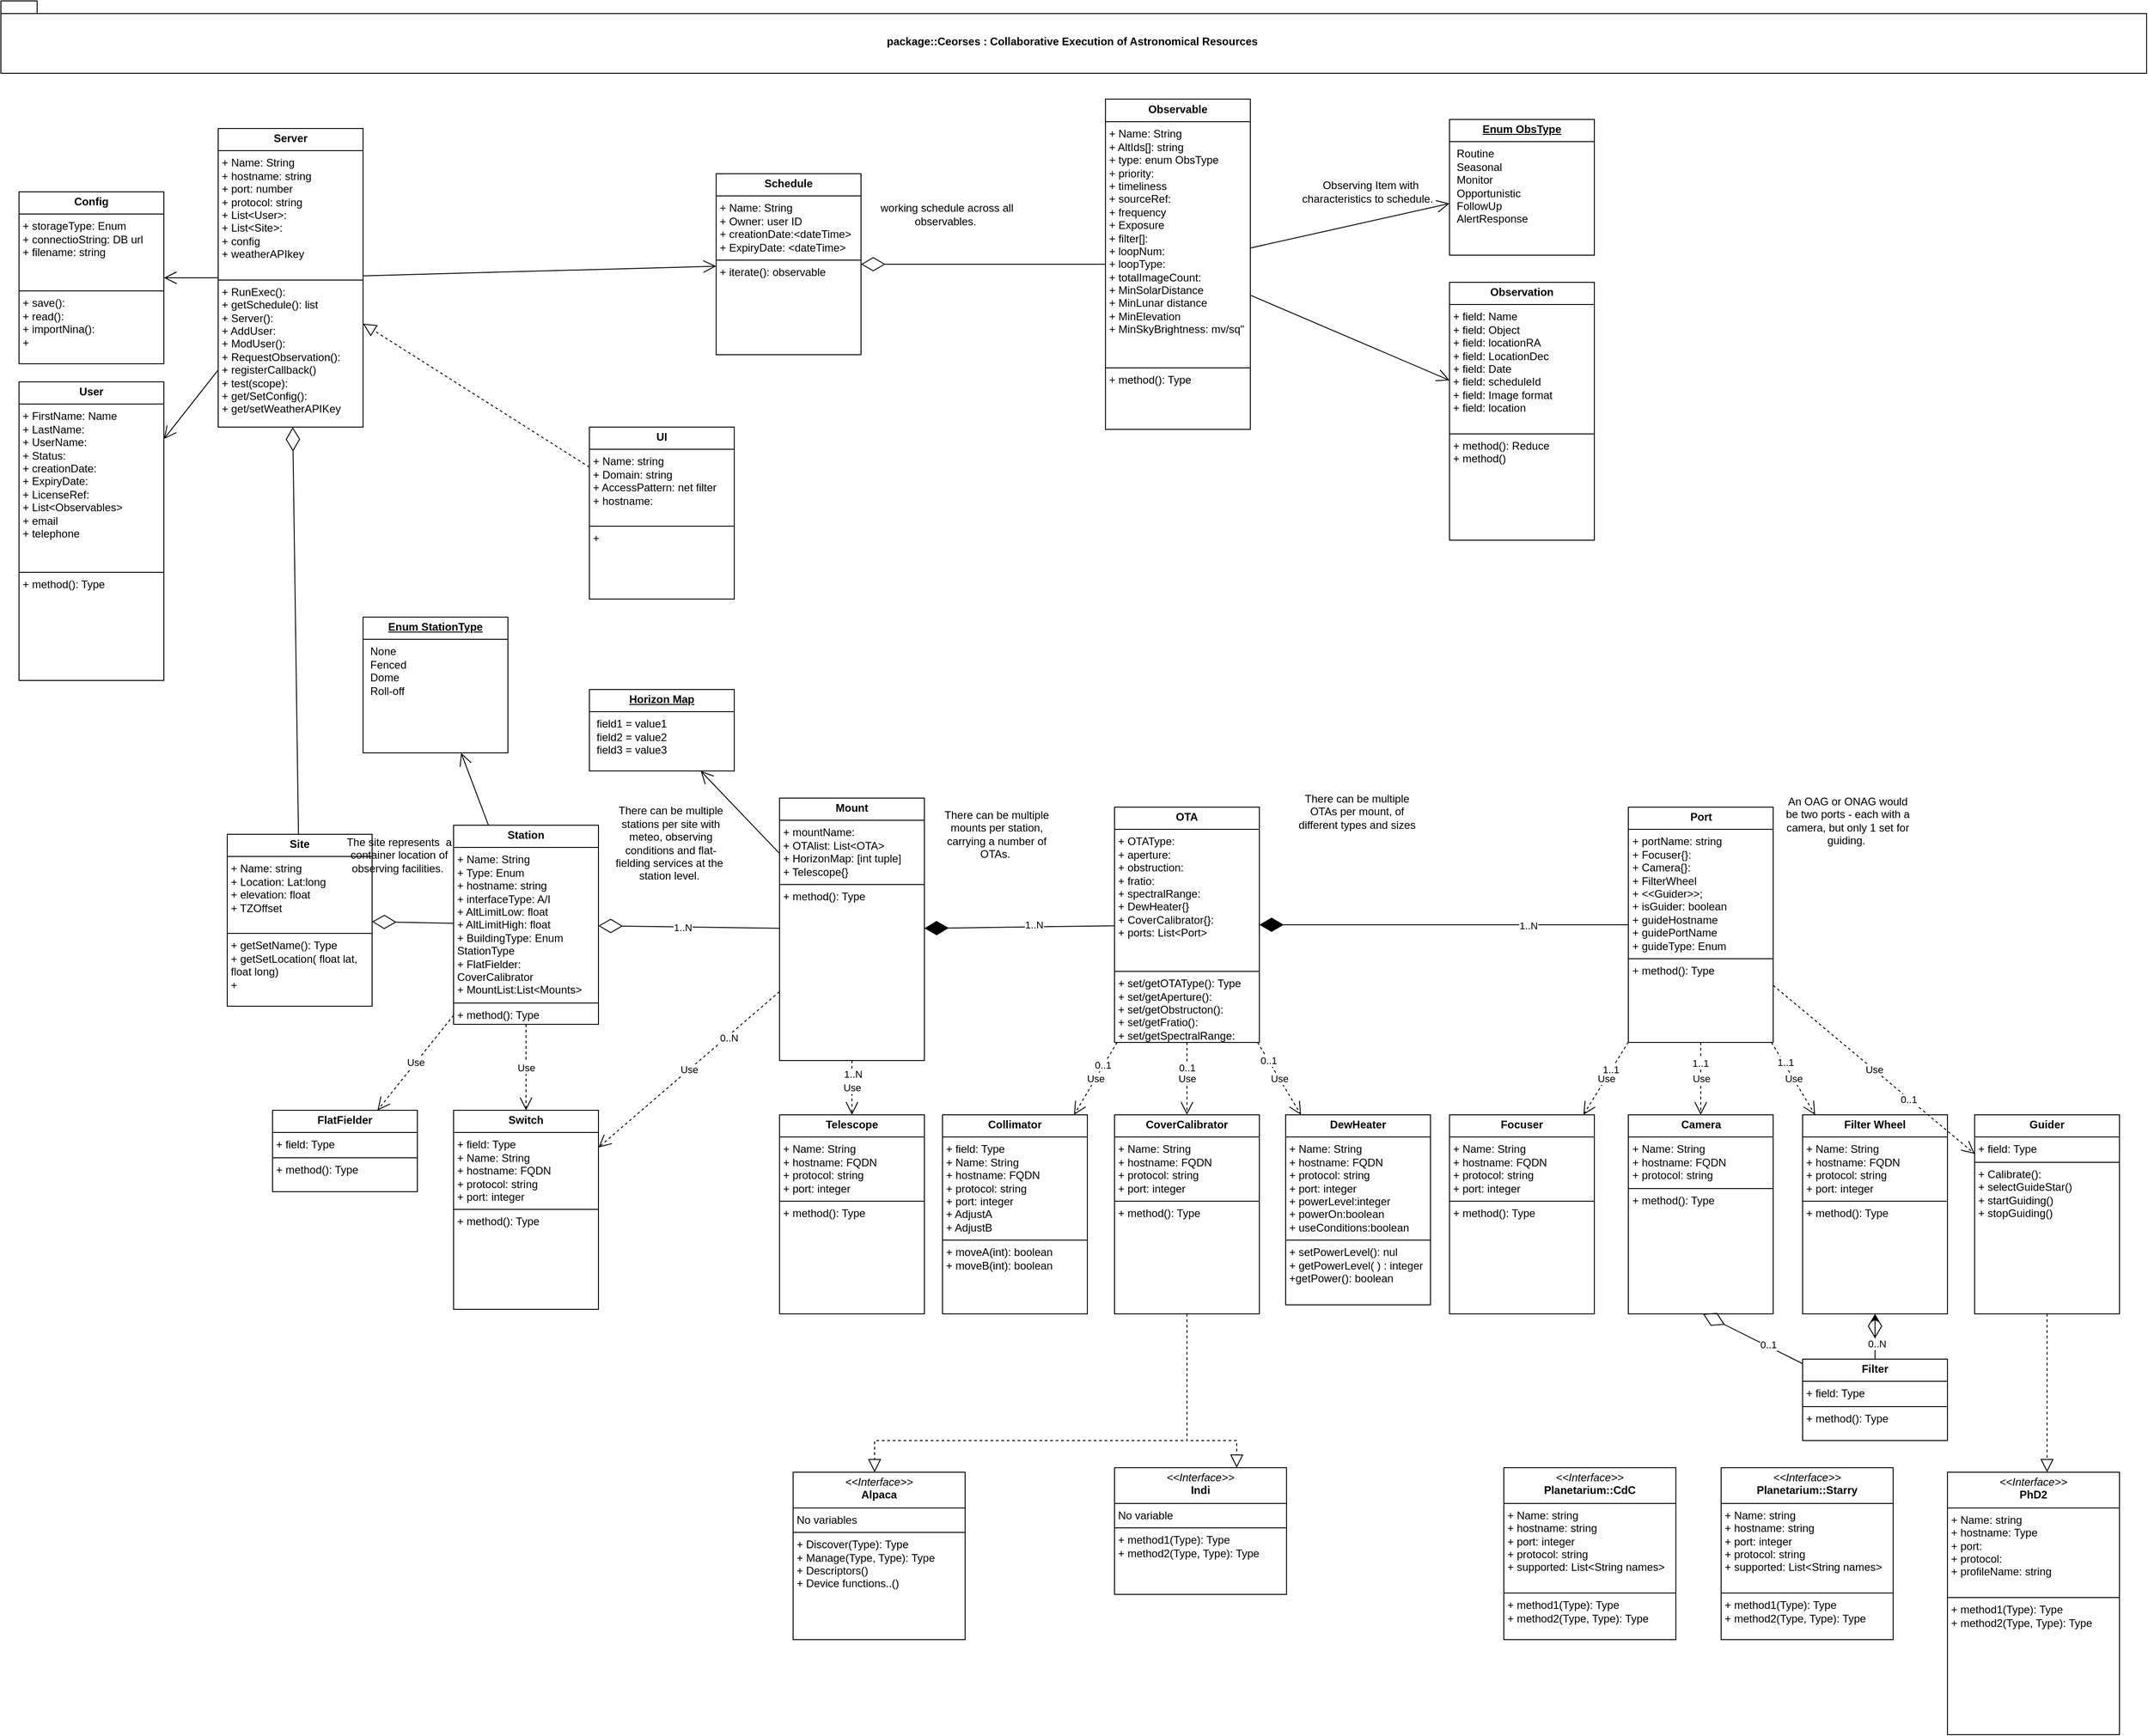 <mxfile version="23.1.5" type="device">
  <diagram name="Page-1" id="efa7a0a1-bf9b-a30e-e6df-94a7791c09e9">
    <mxGraphModel dx="1116" dy="589" grid="1" gridSize="10" guides="1" tooltips="1" connect="1" arrows="1" fold="1" page="1" pageScale="1" pageWidth="826" pageHeight="1169" background="none" math="0" shadow="0">
      <root>
        <mxCell id="0" />
        <mxCell id="1" parent="0" />
        <mxCell id="1DiMr5vrjVzIFSd2x-K9-119" value="package::Ceorses : Collaborative Execution of Astronomical Resources&amp;nbsp;" style="shape=folder;fontStyle=1;spacingTop=10;tabWidth=40;tabHeight=14;tabPosition=left;html=1;whiteSpace=wrap;" parent="1" vertex="1">
          <mxGeometry x="90" y="1089" width="2370" height="80" as="geometry" />
        </mxCell>
        <mxCell id="1DiMr5vrjVzIFSd2x-K9-120" value="&lt;p style=&quot;margin:0px;margin-top:4px;text-align:center;&quot;&gt;&lt;b&gt;User&lt;/b&gt;&lt;/p&gt;&lt;hr size=&quot;1&quot; style=&quot;border-style:solid;&quot;&gt;&lt;p style=&quot;margin:0px;margin-left:4px;&quot;&gt;+ FirstName: Name&lt;/p&gt;&lt;p style=&quot;margin:0px;margin-left:4px;&quot;&gt;+ LastName:&amp;nbsp;&lt;/p&gt;&lt;p style=&quot;margin:0px;margin-left:4px;&quot;&gt;+ UserName:&amp;nbsp;&lt;/p&gt;&lt;p style=&quot;margin:0px;margin-left:4px;&quot;&gt;+ Status:&amp;nbsp;&lt;/p&gt;&lt;p style=&quot;margin:0px;margin-left:4px;&quot;&gt;+ creationDate:&amp;nbsp;&lt;/p&gt;&lt;p style=&quot;margin:0px;margin-left:4px;&quot;&gt;+ ExpiryDate:&amp;nbsp;&lt;/p&gt;&lt;p style=&quot;margin:0px;margin-left:4px;&quot;&gt;+ LicenseRef:&amp;nbsp;&lt;/p&gt;&lt;p style=&quot;margin:0px;margin-left:4px;&quot;&gt;+ List&amp;lt;Observables&amp;gt;&lt;/p&gt;&lt;p style=&quot;margin:0px;margin-left:4px;&quot;&gt;+ email&lt;/p&gt;&lt;p style=&quot;margin:0px;margin-left:4px;&quot;&gt;+ telephone&lt;/p&gt;&lt;p style=&quot;margin:0px;margin-left:4px;&quot;&gt;&lt;br&gt;&lt;/p&gt;&lt;p style=&quot;margin:0px;margin-left:4px;&quot;&gt;&lt;br&gt;&lt;/p&gt;&lt;hr size=&quot;1&quot; style=&quot;border-style:solid;&quot;&gt;&lt;p style=&quot;margin:0px;margin-left:4px;&quot;&gt;+ method(): Type&lt;/p&gt;" style="verticalAlign=top;align=left;overflow=fill;html=1;whiteSpace=wrap;" parent="1" vertex="1">
          <mxGeometry x="110" y="1510" width="160" height="330" as="geometry" />
        </mxCell>
        <mxCell id="1DiMr5vrjVzIFSd2x-K9-121" value="&lt;p style=&quot;margin:0px;margin-top:4px;text-align:center;&quot;&gt;&lt;b&gt;Schedule&lt;/b&gt;&lt;/p&gt;&lt;hr size=&quot;1&quot; style=&quot;border-style:solid;&quot;&gt;&lt;p style=&quot;margin:0px;margin-left:4px;&quot;&gt;+ Name: String&lt;/p&gt;&lt;p style=&quot;margin:0px;margin-left:4px;&quot;&gt;+ Owner: user ID&lt;/p&gt;&lt;p style=&quot;margin:0px;margin-left:4px;&quot;&gt;+ creationDate:&amp;lt;dateTime&amp;gt;&lt;/p&gt;&lt;p style=&quot;margin:0px;margin-left:4px;&quot;&gt;+ ExpiryDate: &amp;lt;dateTime&amp;gt;&lt;/p&gt;&lt;hr size=&quot;1&quot; style=&quot;border-style:solid;&quot;&gt;&lt;p style=&quot;margin:0px;margin-left:4px;&quot;&gt;+ iterate(): observable&lt;/p&gt;" style="verticalAlign=top;align=left;overflow=fill;html=1;whiteSpace=wrap;" parent="1" vertex="1">
          <mxGeometry x="880" y="1280" width="160" height="200" as="geometry" />
        </mxCell>
        <mxCell id="1DiMr5vrjVzIFSd2x-K9-122" value="&lt;p style=&quot;margin:0px;margin-top:4px;text-align:center;&quot;&gt;&lt;b&gt;OTA&lt;/b&gt;&lt;/p&gt;&lt;hr size=&quot;1&quot; style=&quot;border-style:solid;&quot;&gt;&lt;p style=&quot;margin:0px;margin-left:4px;&quot;&gt;+ OTAType:&lt;/p&gt;&lt;p style=&quot;margin:0px;margin-left:4px;&quot;&gt;+ aperture:&amp;nbsp;&lt;/p&gt;&lt;p style=&quot;margin:0px;margin-left:4px;&quot;&gt;+ obstruction:&amp;nbsp;&lt;/p&gt;&lt;p style=&quot;margin:0px;margin-left:4px;&quot;&gt;+ fratio:&amp;nbsp;&lt;/p&gt;&lt;p style=&quot;margin:0px;margin-left:4px;&quot;&gt;+ spectralRange:&amp;nbsp;&lt;/p&gt;&lt;p style=&quot;margin:0px;margin-left:4px;&quot;&gt;+ DewHeater{}&lt;/p&gt;&lt;p style=&quot;margin:0px;margin-left:4px;&quot;&gt;+ CoverCalibrator{}:&lt;/p&gt;&lt;p style=&quot;margin:0px;margin-left:4px;&quot;&gt;+ ports: List&amp;lt;Port&amp;gt;&lt;/p&gt;&lt;p style=&quot;margin:0px;margin-left:4px;&quot;&gt;&lt;br&gt;&lt;/p&gt;&lt;p style=&quot;margin:0px;margin-left:4px;&quot;&gt;&lt;br&gt;&lt;/p&gt;&lt;hr size=&quot;1&quot; style=&quot;border-style:solid;&quot;&gt;&lt;p style=&quot;margin:0px;margin-left:4px;&quot;&gt;+ set/getOTAType(): Type&lt;/p&gt;&lt;p style=&quot;margin:0px;margin-left:4px;&quot;&gt;+ set/getAperture():&lt;/p&gt;&lt;p style=&quot;margin:0px;margin-left:4px;&quot;&gt;+ set/getObstructon():&amp;nbsp;&lt;/p&gt;&lt;p style=&quot;margin:0px;margin-left:4px;&quot;&gt;+ set/getFratio():&amp;nbsp;&lt;/p&gt;&lt;p style=&quot;margin:0px;margin-left:4px;&quot;&gt;+ set/getSpectralRange:&amp;nbsp;&lt;/p&gt;" style="verticalAlign=top;align=left;overflow=fill;html=1;whiteSpace=wrap;" parent="1" vertex="1">
          <mxGeometry x="1320" y="1980" width="160" height="260" as="geometry" />
        </mxCell>
        <mxCell id="1DiMr5vrjVzIFSd2x-K9-123" value="&lt;p style=&quot;margin:0px;margin-top:4px;text-align:center;&quot;&gt;&lt;b&gt;Camera&lt;/b&gt;&lt;/p&gt;&lt;hr size=&quot;1&quot; style=&quot;border-style:solid;&quot;&gt;&lt;p style=&quot;margin: 0px 0px 0px 4px;&quot;&gt;+ Name: String&lt;/p&gt;&lt;p style=&quot;margin: 0px 0px 0px 4px;&quot;&gt;+ hostname: FQDN&lt;/p&gt;&lt;p style=&quot;margin: 0px 0px 0px 4px;&quot;&gt;+ protocol: string&lt;/p&gt;&lt;hr size=&quot;1&quot; style=&quot;border-style:solid;&quot;&gt;&lt;p style=&quot;margin:0px;margin-left:4px;&quot;&gt;+ method(): Type&lt;/p&gt;" style="verticalAlign=top;align=left;overflow=fill;html=1;whiteSpace=wrap;" parent="1" vertex="1">
          <mxGeometry x="1887.5" y="2320" width="160" height="220" as="geometry" />
        </mxCell>
        <mxCell id="1DiMr5vrjVzIFSd2x-K9-124" value="&lt;p style=&quot;margin:0px;margin-top:4px;text-align:center;&quot;&gt;&lt;b&gt;Filter Wheel&lt;/b&gt;&lt;/p&gt;&lt;hr size=&quot;1&quot; style=&quot;border-style:solid;&quot;&gt;&lt;p style=&quot;margin: 0px 0px 0px 4px;&quot;&gt;+ Name: String&lt;/p&gt;&lt;p style=&quot;margin: 0px 0px 0px 4px;&quot;&gt;+ hostname: FQDN&lt;/p&gt;&lt;p style=&quot;margin: 0px 0px 0px 4px;&quot;&gt;+ protocol: string&lt;/p&gt;&lt;p style=&quot;margin: 0px 0px 0px 4px;&quot;&gt;+ port: integer&lt;br&gt;&lt;/p&gt;&lt;hr size=&quot;1&quot; style=&quot;border-style:solid;&quot;&gt;&lt;p style=&quot;margin:0px;margin-left:4px;&quot;&gt;+ method(): Type&lt;/p&gt;" style="verticalAlign=top;align=left;overflow=fill;html=1;whiteSpace=wrap;" parent="1" vertex="1">
          <mxGeometry x="2080" y="2320" width="160" height="220" as="geometry" />
        </mxCell>
        <mxCell id="1DiMr5vrjVzIFSd2x-K9-232" value="" style="edgeStyle=orthogonalEdgeStyle;rounded=0;orthogonalLoop=1;jettySize=auto;html=1;" parent="1" source="1DiMr5vrjVzIFSd2x-K9-125" target="1DiMr5vrjVzIFSd2x-K9-124" edge="1">
          <mxGeometry relative="1" as="geometry" />
        </mxCell>
        <mxCell id="1DiMr5vrjVzIFSd2x-K9-125" value="&lt;p style=&quot;margin:0px;margin-top:4px;text-align:center;&quot;&gt;&lt;b&gt;Filter&lt;/b&gt;&lt;/p&gt;&lt;hr size=&quot;1&quot; style=&quot;border-style:solid;&quot;&gt;&lt;p style=&quot;margin:0px;margin-left:4px;&quot;&gt;+ field: Type&lt;/p&gt;&lt;hr size=&quot;1&quot; style=&quot;border-style:solid;&quot;&gt;&lt;p style=&quot;margin:0px;margin-left:4px;&quot;&gt;+ method(): Type&lt;/p&gt;" style="verticalAlign=top;align=left;overflow=fill;html=1;whiteSpace=wrap;" parent="1" vertex="1">
          <mxGeometry x="2080" y="2590" width="160" height="90" as="geometry" />
        </mxCell>
        <mxCell id="1DiMr5vrjVzIFSd2x-K9-127" value="&lt;p style=&quot;margin:0px;margin-top:4px;text-align:center;&quot;&gt;&lt;i&gt;&amp;lt;&amp;lt;Interface&amp;gt;&amp;gt;&lt;/i&gt;&lt;br&gt;&lt;b&gt;Alpaca&lt;/b&gt;&lt;/p&gt;&lt;hr size=&quot;1&quot; style=&quot;border-style:solid;&quot;&gt;&lt;p style=&quot;margin:0px;margin-left:4px;&quot;&gt;No variables&lt;/p&gt;&lt;hr size=&quot;1&quot; style=&quot;border-style:solid;&quot;&gt;&lt;p style=&quot;margin:0px;margin-left:4px;&quot;&gt;+ Discover(Type): Type&lt;br&gt;+ Manage(Type, Type): Type&lt;/p&gt;&lt;p style=&quot;margin:0px;margin-left:4px;&quot;&gt;+ Descriptors()&lt;/p&gt;&lt;p style=&quot;margin:0px;margin-left:4px;&quot;&gt;+ Device functions..()&lt;/p&gt;" style="verticalAlign=top;align=left;overflow=fill;html=1;whiteSpace=wrap;" parent="1" vertex="1">
          <mxGeometry x="965" y="2715" width="190" height="185" as="geometry" />
        </mxCell>
        <mxCell id="1DiMr5vrjVzIFSd2x-K9-128" value="&lt;p style=&quot;margin:0px;margin-top:4px;text-align:center;&quot;&gt;&lt;b&gt;Mount&lt;/b&gt;&lt;/p&gt;&lt;hr size=&quot;1&quot; style=&quot;border-style:solid;&quot;&gt;&lt;p style=&quot;margin:0px;margin-left:4px;&quot;&gt;&lt;span style=&quot;background-color: initial;&quot;&gt;+ mountName:&amp;nbsp;&lt;/span&gt;&lt;br&gt;&lt;/p&gt;&lt;p style=&quot;margin:0px;margin-left:4px;&quot;&gt;&lt;span style=&quot;background-color: initial;&quot;&gt;+ OTAlist: List&amp;lt;OTA&amp;gt;&lt;/span&gt;&lt;br&gt;&lt;/p&gt;&lt;p style=&quot;margin:0px;margin-left:4px;&quot;&gt;&lt;span style=&quot;background-color: initial;&quot;&gt;+ HorizonMap: [int tuple]&lt;/span&gt;&lt;span style=&quot;background-color: initial;&quot;&gt;&amp;nbsp;&lt;/span&gt;&lt;br&gt;&lt;/p&gt;&lt;p style=&quot;margin:0px;margin-left:4px;&quot;&gt;&lt;span style=&quot;background-color: initial;&quot;&gt;+ Telescope{}&lt;/span&gt;&lt;/p&gt;&lt;hr size=&quot;1&quot; style=&quot;border-style:solid;&quot;&gt;&lt;p style=&quot;margin:0px;margin-left:4px;&quot;&gt;+ method(): Type&lt;/p&gt;" style="verticalAlign=top;align=left;overflow=fill;html=1;whiteSpace=wrap;" parent="1" vertex="1">
          <mxGeometry x="950" y="1970" width="160" height="290" as="geometry" />
        </mxCell>
        <mxCell id="1DiMr5vrjVzIFSd2x-K9-129" value="&lt;p style=&quot;margin:0px;margin-top:4px;text-align:center;&quot;&gt;&lt;b&gt;Config&lt;/b&gt;&lt;/p&gt;&lt;hr size=&quot;1&quot; style=&quot;border-style:solid;&quot;&gt;&lt;p style=&quot;margin:0px;margin-left:4px;&quot;&gt;+ storageType: Enum&lt;/p&gt;&lt;p style=&quot;margin:0px;margin-left:4px;&quot;&gt;+ connectioString: DB url&lt;/p&gt;&lt;p style=&quot;margin:0px;margin-left:4px;&quot;&gt;+ filename: string&lt;/p&gt;&lt;p style=&quot;margin:0px;margin-left:4px;&quot;&gt;&lt;br&gt;&lt;/p&gt;&lt;br&gt;&lt;hr size=&quot;1&quot; style=&quot;border-style:solid;&quot;&gt;&lt;p style=&quot;margin:0px;margin-left:4px;&quot;&gt;+ save():&amp;nbsp;&lt;/p&gt;&lt;p style=&quot;margin:0px;margin-left:4px;&quot;&gt;+ read():&lt;/p&gt;&lt;p style=&quot;margin:0px;margin-left:4px;&quot;&gt;+ importNina():&lt;/p&gt;&lt;p style=&quot;margin:0px;margin-left:4px;&quot;&gt;+&amp;nbsp;&lt;/p&gt;&lt;p style=&quot;margin:0px;margin-left:4px;&quot;&gt;&lt;br&gt;&lt;/p&gt;" style="verticalAlign=top;align=left;overflow=fill;html=1;whiteSpace=wrap;" parent="1" vertex="1">
          <mxGeometry x="110" y="1300" width="160" height="190" as="geometry" />
        </mxCell>
        <mxCell id="1DiMr5vrjVzIFSd2x-K9-130" value="&lt;p style=&quot;margin:0px;margin-top:4px;text-align:center;&quot;&gt;&lt;b&gt;Server&lt;/b&gt;&lt;/p&gt;&lt;hr size=&quot;1&quot; style=&quot;border-style:solid;&quot;&gt;&lt;p style=&quot;margin:0px;margin-left:4px;&quot;&gt;+ Name: String&lt;/p&gt;&lt;p style=&quot;margin:0px;margin-left:4px;&quot;&gt;+ hostname: string&lt;/p&gt;&lt;p style=&quot;margin:0px;margin-left:4px;&quot;&gt;+ port: number&lt;/p&gt;&lt;p style=&quot;margin:0px;margin-left:4px;&quot;&gt;+ protocol: string&lt;/p&gt;&lt;p style=&quot;margin:0px;margin-left:4px;&quot;&gt;+ List&amp;lt;User&amp;gt;:&lt;/p&gt;&lt;p style=&quot;margin:0px;margin-left:4px;&quot;&gt;+ List&amp;lt;Site&amp;gt;:&lt;/p&gt;&lt;p style=&quot;margin:0px;margin-left:4px;&quot;&gt;+ config&lt;/p&gt;&lt;p style=&quot;margin:0px;margin-left:4px;&quot;&gt;+ weatherAPIkey&lt;/p&gt;&lt;p style=&quot;margin:0px;margin-left:4px;&quot;&gt;&lt;br&gt;&lt;/p&gt;&lt;hr size=&quot;1&quot; style=&quot;border-style:solid;&quot;&gt;&lt;p style=&quot;margin:0px;margin-left:4px;&quot;&gt;+ RunExec():&amp;nbsp;&lt;/p&gt;&lt;p style=&quot;margin:0px;margin-left:4px;&quot;&gt;+ getSchedule(): list&lt;/p&gt;&lt;p style=&quot;margin:0px;margin-left:4px;&quot;&gt;+ Server():&amp;nbsp;&lt;/p&gt;&lt;p style=&quot;margin:0px;margin-left:4px;&quot;&gt;+ AddUser:&lt;/p&gt;&lt;p style=&quot;margin:0px;margin-left:4px;&quot;&gt;+ ModUser():&lt;/p&gt;&lt;p style=&quot;margin:0px;margin-left:4px;&quot;&gt;+ RequestObservation():&lt;/p&gt;&lt;p style=&quot;margin:0px;margin-left:4px;&quot;&gt;+ registerCallback()&lt;/p&gt;&lt;p style=&quot;margin:0px;margin-left:4px;&quot;&gt;+ test(scope):&lt;/p&gt;&lt;p style=&quot;margin:0px;margin-left:4px;&quot;&gt;+ get/SetConfig():&lt;/p&gt;&lt;p style=&quot;margin:0px;margin-left:4px;&quot;&gt;+ get/setWeatherAPIKey&lt;/p&gt;&lt;p style=&quot;margin:0px;margin-left:4px;&quot;&gt;&lt;br&gt;&lt;/p&gt;&lt;p style=&quot;margin:0px;margin-left:4px;&quot;&gt;&lt;br&gt;&lt;/p&gt;&lt;p style=&quot;margin:0px;margin-left:4px;&quot;&gt;&lt;br&gt;&lt;/p&gt;&lt;p style=&quot;margin:0px;margin-left:4px;&quot;&gt;&lt;br&gt;&lt;/p&gt;" style="verticalAlign=top;align=left;overflow=fill;html=1;whiteSpace=wrap;" parent="1" vertex="1">
          <mxGeometry x="330" y="1230" width="160" height="330" as="geometry" />
        </mxCell>
        <mxCell id="1DiMr5vrjVzIFSd2x-K9-131" value="&lt;p style=&quot;margin:0px;margin-top:4px;text-align:center;&quot;&gt;&lt;b&gt;Site&lt;/b&gt;&lt;/p&gt;&lt;hr size=&quot;1&quot; style=&quot;border-style:solid;&quot;&gt;&lt;p style=&quot;margin:0px;margin-left:4px;&quot;&gt;+ Name: string&lt;/p&gt;&lt;p style=&quot;margin:0px;margin-left:4px;&quot;&gt;+ Location: Lat:long&lt;/p&gt;&lt;p style=&quot;margin:0px;margin-left:4px;&quot;&gt;+ elevation: float&lt;/p&gt;&lt;p style=&quot;margin:0px;margin-left:4px;&quot;&gt;+ TZOffset&lt;/p&gt;&lt;p style=&quot;margin:0px;margin-left:4px;&quot;&gt;&lt;br&gt;&lt;/p&gt;&lt;hr size=&quot;1&quot; style=&quot;border-style:solid;&quot;&gt;&lt;p style=&quot;margin:0px;margin-left:4px;&quot;&gt;+ getSetName(): Type&lt;/p&gt;&lt;p style=&quot;margin:0px;margin-left:4px;&quot;&gt;+ getSetLocation( float lat, float long)&amp;nbsp;&lt;/p&gt;&lt;p style=&quot;margin:0px;margin-left:4px;&quot;&gt;+&amp;nbsp;&lt;/p&gt;" style="verticalAlign=top;align=left;overflow=fill;html=1;whiteSpace=wrap;" parent="1" vertex="1">
          <mxGeometry x="340" y="2010" width="160" height="190" as="geometry" />
        </mxCell>
        <mxCell id="1DiMr5vrjVzIFSd2x-K9-132" value="&lt;p style=&quot;margin:0px;margin-top:4px;text-align:center;&quot;&gt;&lt;b&gt;Observation&lt;/b&gt;&lt;/p&gt;&lt;hr size=&quot;1&quot; style=&quot;border-style:solid;&quot;&gt;&lt;p style=&quot;margin:0px;margin-left:4px;&quot;&gt;+ field: Name&lt;/p&gt;&lt;p style=&quot;margin:0px;margin-left:4px;&quot;&gt;+ field: Object&amp;nbsp;&lt;/p&gt;&lt;p style=&quot;margin:0px;margin-left:4px;&quot;&gt;+ field: locationRA&lt;/p&gt;&lt;p style=&quot;margin:0px;margin-left:4px;&quot;&gt;+ field: LocationDec&lt;/p&gt;&lt;p style=&quot;margin:0px;margin-left:4px;&quot;&gt;+ field: Date&lt;/p&gt;&lt;p style=&quot;margin:0px;margin-left:4px;&quot;&gt;+ field: scheduleId&lt;/p&gt;&lt;p style=&quot;margin:0px;margin-left:4px;&quot;&gt;+ field: Image format&lt;/p&gt;&lt;p style=&quot;margin:0px;margin-left:4px;&quot;&gt;+ field: location&lt;/p&gt;&lt;p style=&quot;margin:0px;margin-left:4px;&quot;&gt;&lt;br&gt;&lt;/p&gt;&lt;hr size=&quot;1&quot; style=&quot;border-style:solid;&quot;&gt;&lt;p style=&quot;margin:0px;margin-left:4px;&quot;&gt;+ method(): Reduce&lt;/p&gt;&lt;p style=&quot;margin:0px;margin-left:4px;&quot;&gt;+ method()&lt;/p&gt;" style="verticalAlign=top;align=left;overflow=fill;html=1;whiteSpace=wrap;" parent="1" vertex="1">
          <mxGeometry x="1690" y="1400" width="160" height="285" as="geometry" />
        </mxCell>
        <mxCell id="1DiMr5vrjVzIFSd2x-K9-135" value="&lt;p style=&quot;margin:0px;margin-top:4px;text-align:center;&quot;&gt;&lt;b&gt;Collimator&lt;/b&gt;&lt;/p&gt;&lt;hr size=&quot;1&quot; style=&quot;border-style:solid;&quot;&gt;&lt;p style=&quot;margin:0px;margin-left:4px;&quot;&gt;+ field: Type&lt;/p&gt;&lt;p style=&quot;margin: 0px 0px 0px 4px;&quot;&gt;+ Name: String&lt;/p&gt;&lt;p style=&quot;margin: 0px 0px 0px 4px;&quot;&gt;+ hostname: FQDN&lt;/p&gt;&lt;p style=&quot;margin: 0px 0px 0px 4px;&quot;&gt;+ protocol: string&lt;/p&gt;&lt;p style=&quot;margin: 0px 0px 0px 4px;&quot;&gt;+ port: integer&lt;/p&gt;&lt;p style=&quot;margin: 0px 0px 0px 4px;&quot;&gt;+ AdjustA&lt;br&gt;&lt;/p&gt;&lt;p style=&quot;margin: 0px 0px 0px 4px;&quot;&gt;+ AdjustB&lt;/p&gt;&lt;hr size=&quot;1&quot; style=&quot;border-style:solid;&quot;&gt;&lt;p style=&quot;margin:0px;margin-left:4px;&quot;&gt;+ moveA(int): boolean&lt;/p&gt;&lt;p style=&quot;margin:0px;margin-left:4px;&quot;&gt;+ moveB(int): boolean&lt;/p&gt;&lt;p style=&quot;margin:0px;margin-left:4px;&quot;&gt;&lt;br&gt;&lt;/p&gt;" style="verticalAlign=top;align=left;overflow=fill;html=1;whiteSpace=wrap;" parent="1" vertex="1">
          <mxGeometry x="1130" y="2320" width="160" height="220" as="geometry" />
        </mxCell>
        <mxCell id="1DiMr5vrjVzIFSd2x-K9-136" value="&lt;p style=&quot;margin:0px;margin-top:4px;text-align:center;&quot;&gt;&lt;b&gt;Observable&lt;/b&gt;&lt;/p&gt;&lt;hr size=&quot;1&quot; style=&quot;border-style:solid;&quot;&gt;&lt;p style=&quot;margin:0px;margin-left:4px;&quot;&gt;+ Name: String&lt;/p&gt;&lt;p style=&quot;margin:0px;margin-left:4px;&quot;&gt;&lt;span style=&quot;background-color: initial;&quot;&gt;+ AltIds[]: string&lt;/span&gt;&lt;/p&gt;&lt;p style=&quot;margin:0px;margin-left:4px;&quot;&gt;&lt;span style=&quot;background-color: initial;&quot;&gt;+ type: enum ObsType&lt;/span&gt;&lt;/p&gt;&lt;p style=&quot;margin:0px;margin-left:4px;&quot;&gt;+ priority:&amp;nbsp;&lt;/p&gt;&lt;p style=&quot;margin:0px;margin-left:4px;&quot;&gt;+ timeliness&lt;/p&gt;&lt;p style=&quot;margin:0px;margin-left:4px;&quot;&gt;+ sourceRef:&amp;nbsp;&lt;/p&gt;&lt;p style=&quot;margin:0px;margin-left:4px;&quot;&gt;+ frequency&lt;/p&gt;&lt;p style=&quot;margin:0px;margin-left:4px;&quot;&gt;+ Exposure&lt;/p&gt;&lt;p style=&quot;margin:0px;margin-left:4px;&quot;&gt;+ filter[]:&lt;/p&gt;&lt;p style=&quot;margin:0px;margin-left:4px;&quot;&gt;+ loopNum:&lt;/p&gt;&lt;p style=&quot;margin:0px;margin-left:4px;&quot;&gt;+ loopType:&lt;/p&gt;&lt;p style=&quot;margin:0px;margin-left:4px;&quot;&gt;+ totalImageCount:&lt;/p&gt;&lt;p style=&quot;margin:0px;margin-left:4px;&quot;&gt;+ MinSolarDistance&lt;/p&gt;&lt;p style=&quot;margin:0px;margin-left:4px;&quot;&gt;+ MinLunar distance&lt;/p&gt;&lt;p style=&quot;margin:0px;margin-left:4px;&quot;&gt;+ MinElevation&lt;/p&gt;&lt;p style=&quot;margin:0px;margin-left:4px;&quot;&gt;+ MinSkyBrightness: mv/sq&quot;&lt;/p&gt;&lt;p style=&quot;margin:0px;margin-left:4px;&quot;&gt;&amp;nbsp;&lt;/p&gt;&lt;p style=&quot;margin:0px;margin-left:4px;&quot;&gt;&lt;br&gt;&lt;/p&gt;&lt;hr size=&quot;1&quot; style=&quot;border-style:solid;&quot;&gt;&lt;p style=&quot;margin:0px;margin-left:4px;&quot;&gt;+ method(): Type&lt;/p&gt;" style="verticalAlign=top;align=left;overflow=fill;html=1;whiteSpace=wrap;" parent="1" vertex="1">
          <mxGeometry x="1310" y="1197.5" width="160" height="365" as="geometry" />
        </mxCell>
        <mxCell id="1DiMr5vrjVzIFSd2x-K9-137" value="&lt;p style=&quot;margin:0px;margin-top:4px;text-align:center;&quot;&gt;&lt;b&gt;Station&lt;/b&gt;&lt;/p&gt;&lt;hr size=&quot;1&quot; style=&quot;border-style:solid;&quot;&gt;&lt;p style=&quot;margin:0px;margin-left:4px;&quot;&gt;+ Name: String&lt;/p&gt;&lt;p style=&quot;margin:0px;margin-left:4px;&quot;&gt;+ Type: Enum&lt;/p&gt;&lt;p style=&quot;margin:0px;margin-left:4px;&quot;&gt;+ hostname: string&lt;/p&gt;&lt;p style=&quot;margin:0px;margin-left:4px;&quot;&gt;+ interfaceType: A/I&lt;/p&gt;&lt;p style=&quot;margin:0px;margin-left:4px;&quot;&gt;+ AltLimitLow: float&lt;/p&gt;&lt;p style=&quot;margin:0px;margin-left:4px;&quot;&gt;+ AltLimitHigh: float&lt;/p&gt;&lt;p style=&quot;margin:0px;margin-left:4px;&quot;&gt;&lt;span style=&quot;background-color: initial;&quot;&gt;+ BuildingType: Enum StationType&lt;/span&gt;&lt;br&gt;&lt;/p&gt;&lt;p style=&quot;margin:0px;margin-left:4px;&quot;&gt;+ FlatFielder: CoverCalibrator&lt;/p&gt;&lt;p style=&quot;margin:0px;margin-left:4px;&quot;&gt;+ MountList:List&amp;lt;Mounts&amp;gt;&lt;/p&gt;&lt;hr size=&quot;1&quot; style=&quot;border-style:solid;&quot;&gt;&lt;p style=&quot;margin:0px;margin-left:4px;&quot;&gt;+ method(): Type&lt;/p&gt;" style="verticalAlign=top;align=left;overflow=fill;html=1;whiteSpace=wrap;" parent="1" vertex="1">
          <mxGeometry x="590" y="2000" width="160" height="220" as="geometry" />
        </mxCell>
        <mxCell id="1DiMr5vrjVzIFSd2x-K9-138" value="&lt;p style=&quot;margin:0px;margin-top:4px;text-align:center;&quot;&gt;&lt;i&gt;&amp;lt;&amp;lt;Interface&amp;gt;&amp;gt;&lt;/i&gt;&lt;br&gt;&lt;b&gt;Indi&lt;/b&gt;&lt;/p&gt;&lt;hr size=&quot;1&quot; style=&quot;border-style:solid;&quot;&gt;&lt;p style=&quot;margin:0px;margin-left:4px;&quot;&gt;No variable&lt;/p&gt;&lt;hr size=&quot;1&quot; style=&quot;border-style:solid;&quot;&gt;&lt;p style=&quot;margin:0px;margin-left:4px;&quot;&gt;+ method1(Type): Type&lt;br&gt;+ method2(Type, Type): Type&lt;/p&gt;" style="verticalAlign=top;align=left;overflow=fill;html=1;whiteSpace=wrap;" parent="1" vertex="1">
          <mxGeometry x="1320" y="2710" width="190" height="140" as="geometry" />
        </mxCell>
        <mxCell id="1DiMr5vrjVzIFSd2x-K9-139" value="&lt;p style=&quot;margin:0px;margin-top:4px;text-align:center;&quot;&gt;&lt;b&gt;Port&lt;/b&gt;&lt;/p&gt;&lt;hr size=&quot;1&quot; style=&quot;border-style:solid;&quot;&gt;&lt;p style=&quot;margin:0px;margin-left:4px;&quot;&gt;+ portName: string&lt;/p&gt;&lt;p style=&quot;margin:0px;margin-left:4px;&quot;&gt;+ Focuser{}:&lt;/p&gt;&lt;p style=&quot;margin:0px;margin-left:4px;&quot;&gt;+ Camera{}:&lt;/p&gt;&lt;p style=&quot;margin:0px;margin-left:4px;&quot;&gt;+ FilterWheel&lt;/p&gt;&lt;p style=&quot;margin:0px;margin-left:4px;&quot;&gt;+ &amp;lt;&amp;lt;Guider&amp;gt;&amp;gt;;&lt;/p&gt;&lt;p style=&quot;margin:0px;margin-left:4px;&quot;&gt;+ isGuider: boolean&lt;/p&gt;&lt;p style=&quot;margin:0px;margin-left:4px;&quot;&gt;+ guideHostname&lt;/p&gt;&lt;p style=&quot;margin:0px;margin-left:4px;&quot;&gt;+ guidePortName&lt;/p&gt;&lt;p style=&quot;margin:0px;margin-left:4px;&quot;&gt;+ guideType: Enum&lt;/p&gt;&lt;hr size=&quot;1&quot; style=&quot;border-style:solid;&quot;&gt;&lt;p style=&quot;margin:0px;margin-left:4px;&quot;&gt;+ method(): Type&lt;/p&gt;" style="verticalAlign=top;align=left;overflow=fill;html=1;whiteSpace=wrap;" parent="1" vertex="1">
          <mxGeometry x="1887.5" y="1980" width="160" height="260" as="geometry" />
        </mxCell>
        <mxCell id="1DiMr5vrjVzIFSd2x-K9-145" value="" style="endArrow=diamondThin;endFill=0;endSize=24;html=1;rounded=0;" parent="1" source="1DiMr5vrjVzIFSd2x-K9-128" target="1DiMr5vrjVzIFSd2x-K9-137" edge="1">
          <mxGeometry width="160" relative="1" as="geometry">
            <mxPoint x="730" y="1860" as="sourcePoint" />
            <mxPoint x="890" y="1860" as="targetPoint" />
          </mxGeometry>
        </mxCell>
        <mxCell id="WeDQ7fZM85iE008-B1UC-1" value="1..N" style="edgeLabel;html=1;align=center;verticalAlign=middle;resizable=0;points=[];" vertex="1" connectable="0" parent="1DiMr5vrjVzIFSd2x-K9-145">
          <mxGeometry x="0.074" y="1" relative="1" as="geometry">
            <mxPoint y="-1" as="offset" />
          </mxGeometry>
        </mxCell>
        <mxCell id="1DiMr5vrjVzIFSd2x-K9-147" value="" style="endArrow=block;dashed=1;endFill=0;endSize=12;html=1;rounded=0;edgeStyle=orthogonalEdgeStyle;" parent="1" source="1DiMr5vrjVzIFSd2x-K9-140" target="1DiMr5vrjVzIFSd2x-K9-127" edge="1">
          <mxGeometry width="160" relative="1" as="geometry">
            <mxPoint x="840" y="2340" as="sourcePoint" />
            <mxPoint x="1000" y="2340" as="targetPoint" />
            <Array as="points">
              <mxPoint x="1400" y="2680" />
              <mxPoint x="1055" y="2680" />
            </Array>
          </mxGeometry>
        </mxCell>
        <mxCell id="1DiMr5vrjVzIFSd2x-K9-151" value="" style="endArrow=diamondThin;endFill=1;endSize=24;html=1;rounded=0;" parent="1" source="1DiMr5vrjVzIFSd2x-K9-139" target="1DiMr5vrjVzIFSd2x-K9-122" edge="1">
          <mxGeometry width="160" relative="1" as="geometry">
            <mxPoint x="1420" y="1860" as="sourcePoint" />
            <mxPoint x="1720" y="2110" as="targetPoint" />
          </mxGeometry>
        </mxCell>
        <mxCell id="1DiMr5vrjVzIFSd2x-K9-209" value="1..N" style="edgeLabel;html=1;align=center;verticalAlign=middle;resizable=0;points=[];" parent="1DiMr5vrjVzIFSd2x-K9-151" vertex="1" connectable="0">
          <mxGeometry x="-0.458" y="1" relative="1" as="geometry">
            <mxPoint as="offset" />
          </mxGeometry>
        </mxCell>
        <mxCell id="1DiMr5vrjVzIFSd2x-K9-152" value="" style="endArrow=diamondThin;endFill=1;endSize=24;html=1;rounded=0;" parent="1" source="1DiMr5vrjVzIFSd2x-K9-122" target="1DiMr5vrjVzIFSd2x-K9-128" edge="1">
          <mxGeometry width="160" relative="1" as="geometry">
            <mxPoint x="1176.5" y="2124.83" as="sourcePoint" />
            <mxPoint x="1078.5" y="2124.83" as="targetPoint" />
          </mxGeometry>
        </mxCell>
        <mxCell id="1DiMr5vrjVzIFSd2x-K9-216" value="1..N" style="edgeLabel;html=1;align=center;verticalAlign=middle;resizable=0;points=[];" parent="1DiMr5vrjVzIFSd2x-K9-152" vertex="1" connectable="0">
          <mxGeometry x="-0.148" y="-3" relative="1" as="geometry">
            <mxPoint as="offset" />
          </mxGeometry>
        </mxCell>
        <mxCell id="1DiMr5vrjVzIFSd2x-K9-153" value="" style="endArrow=diamondThin;endFill=0;endSize=24;html=1;rounded=0;" parent="1" source="1DiMr5vrjVzIFSd2x-K9-125" target="1DiMr5vrjVzIFSd2x-K9-124" edge="1">
          <mxGeometry width="160" relative="1" as="geometry">
            <mxPoint x="1336" y="2430" as="sourcePoint" />
            <mxPoint x="1420" y="2340" as="targetPoint" />
          </mxGeometry>
        </mxCell>
        <mxCell id="1DiMr5vrjVzIFSd2x-K9-213" value="0..N" style="edgeLabel;html=1;align=center;verticalAlign=middle;resizable=0;points=[];" parent="1DiMr5vrjVzIFSd2x-K9-153" vertex="1" connectable="0">
          <mxGeometry x="-0.295" y="-2" relative="1" as="geometry">
            <mxPoint as="offset" />
          </mxGeometry>
        </mxCell>
        <mxCell id="1DiMr5vrjVzIFSd2x-K9-156" value="&lt;p style=&quot;margin:0px;margin-top:4px;text-align:center;&quot;&gt;&lt;b&gt;Focuser&lt;/b&gt;&lt;/p&gt;&lt;hr size=&quot;1&quot; style=&quot;border-style:solid;&quot;&gt;&lt;p style=&quot;margin: 0px 0px 0px 4px;&quot;&gt;+ Name: String&lt;/p&gt;&lt;p style=&quot;margin: 0px 0px 0px 4px;&quot;&gt;+ hostname: FQDN&lt;/p&gt;&lt;p style=&quot;margin: 0px 0px 0px 4px;&quot;&gt;+ protocol: string&lt;/p&gt;&lt;p style=&quot;margin: 0px 0px 0px 4px;&quot;&gt;+ port: integer&lt;/p&gt;&lt;hr size=&quot;1&quot; style=&quot;border-style:solid;&quot;&gt;&lt;p style=&quot;margin:0px;margin-left:4px;&quot;&gt;+ method(): Type&lt;/p&gt;" style="verticalAlign=top;align=left;overflow=fill;html=1;whiteSpace=wrap;" parent="1" vertex="1">
          <mxGeometry x="1690" y="2320" width="160" height="220" as="geometry" />
        </mxCell>
        <mxCell id="1DiMr5vrjVzIFSd2x-K9-140" value="&lt;p style=&quot;margin:0px;margin-top:4px;text-align:center;&quot;&gt;&lt;b&gt;CoverCalibrator&lt;/b&gt;&lt;/p&gt;&lt;hr size=&quot;1&quot; style=&quot;border-style:solid;&quot;&gt;&lt;p style=&quot;margin:0px;margin-left:4px;&quot;&gt;&lt;span style=&quot;background-color: initial;&quot;&gt;+ Name: String&lt;/span&gt;&lt;br&gt;&lt;/p&gt;&lt;p style=&quot;margin: 0px 0px 0px 4px;&quot;&gt;+ hostname: FQDN&lt;/p&gt;&lt;p style=&quot;margin: 0px 0px 0px 4px;&quot;&gt;+ protocol: string&lt;/p&gt;&lt;p style=&quot;margin: 0px 0px 0px 4px;&quot;&gt;+ port: integer&lt;/p&gt;&lt;hr size=&quot;1&quot; style=&quot;border-style:solid;&quot;&gt;&lt;p style=&quot;margin:0px;margin-left:4px;&quot;&gt;+ method(): Type&lt;/p&gt;" style="verticalAlign=top;align=left;overflow=fill;html=1;whiteSpace=wrap;" parent="1" vertex="1">
          <mxGeometry x="1320" y="2320" width="160" height="220" as="geometry" />
        </mxCell>
        <mxCell id="1DiMr5vrjVzIFSd2x-K9-160" value="&lt;p style=&quot;margin:0px;margin-top:4px;text-align:center;&quot;&gt;&lt;b&gt;Telescope&lt;/b&gt;&lt;/p&gt;&lt;hr size=&quot;1&quot; style=&quot;border-style:solid;&quot;&gt;&lt;p style=&quot;margin: 0px 0px 0px 4px;&quot;&gt;+ Name: String&lt;/p&gt;&lt;p style=&quot;margin: 0px 0px 0px 4px;&quot;&gt;+ hostname: FQDN&lt;/p&gt;&lt;p style=&quot;margin: 0px 0px 0px 4px;&quot;&gt;+ protocol: string&lt;/p&gt;&lt;p style=&quot;margin: 0px 0px 0px 4px;&quot;&gt;+ port: integer&lt;/p&gt;&lt;hr size=&quot;1&quot; style=&quot;border-style:solid;&quot;&gt;&lt;p style=&quot;margin:0px;margin-left:4px;&quot;&gt;+ method(): Type&lt;/p&gt;" style="verticalAlign=top;align=left;overflow=fill;html=1;whiteSpace=wrap;" parent="1" vertex="1">
          <mxGeometry x="950" y="2320" width="160" height="220" as="geometry" />
        </mxCell>
        <mxCell id="1DiMr5vrjVzIFSd2x-K9-166" value="&lt;p style=&quot;margin:0px;margin-top:4px;text-align:center;text-decoration:underline;&quot;&gt;&lt;b&gt;Horizon Map&lt;/b&gt;&lt;/p&gt;&lt;hr size=&quot;1&quot; style=&quot;border-style:solid;&quot;&gt;&lt;p style=&quot;margin:0px;margin-left:8px;&quot;&gt;field1 = value1&lt;br&gt;field2 = value2&lt;br&gt;field3 = value3&lt;/p&gt;" style="verticalAlign=top;align=left;overflow=fill;html=1;whiteSpace=wrap;" parent="1" vertex="1">
          <mxGeometry x="740" y="1850" width="160" height="90" as="geometry" />
        </mxCell>
        <mxCell id="1DiMr5vrjVzIFSd2x-K9-167" value="Use" style="endArrow=open;endSize=12;dashed=1;html=1;rounded=0;" parent="1" source="1DiMr5vrjVzIFSd2x-K9-128" target="1DiMr5vrjVzIFSd2x-K9-160" edge="1">
          <mxGeometry width="160" relative="1" as="geometry">
            <mxPoint x="560" y="2330" as="sourcePoint" />
            <mxPoint x="720" y="2330" as="targetPoint" />
          </mxGeometry>
        </mxCell>
        <mxCell id="1DiMr5vrjVzIFSd2x-K9-228" value="1..N" style="edgeLabel;html=1;align=center;verticalAlign=middle;resizable=0;points=[];" parent="1DiMr5vrjVzIFSd2x-K9-167" vertex="1" connectable="0">
          <mxGeometry x="-0.521" y="1" relative="1" as="geometry">
            <mxPoint as="offset" />
          </mxGeometry>
        </mxCell>
        <mxCell id="1DiMr5vrjVzIFSd2x-K9-168" value="Use" style="endArrow=open;endSize=12;dashed=1;html=1;rounded=0;" parent="1" source="1DiMr5vrjVzIFSd2x-K9-122" target="1DiMr5vrjVzIFSd2x-K9-135" edge="1">
          <mxGeometry width="160" relative="1" as="geometry">
            <mxPoint x="670" y="2190" as="sourcePoint" />
            <mxPoint x="830" y="2190" as="targetPoint" />
          </mxGeometry>
        </mxCell>
        <mxCell id="1DiMr5vrjVzIFSd2x-K9-227" value="0..1" style="edgeLabel;html=1;align=center;verticalAlign=middle;resizable=0;points=[];" parent="1DiMr5vrjVzIFSd2x-K9-168" vertex="1" connectable="0">
          <mxGeometry x="-0.372" y="-1" relative="1" as="geometry">
            <mxPoint as="offset" />
          </mxGeometry>
        </mxCell>
        <mxCell id="1DiMr5vrjVzIFSd2x-K9-169" value="Use" style="endArrow=open;endSize=12;dashed=1;html=1;rounded=0;" parent="1" source="1DiMr5vrjVzIFSd2x-K9-122" target="1DiMr5vrjVzIFSd2x-K9-140" edge="1">
          <mxGeometry width="160" relative="1" as="geometry">
            <mxPoint x="1230" y="2170" as="sourcePoint" />
            <mxPoint x="1390" y="2170" as="targetPoint" />
          </mxGeometry>
        </mxCell>
        <mxCell id="1DiMr5vrjVzIFSd2x-K9-225" value="0..1" style="edgeLabel;html=1;align=center;verticalAlign=middle;resizable=0;points=[];" parent="1DiMr5vrjVzIFSd2x-K9-169" vertex="1" connectable="0">
          <mxGeometry x="-0.294" relative="1" as="geometry">
            <mxPoint as="offset" />
          </mxGeometry>
        </mxCell>
        <mxCell id="1DiMr5vrjVzIFSd2x-K9-170" value="Use" style="endArrow=open;endSize=12;dashed=1;html=1;rounded=0;" parent="1" source="1DiMr5vrjVzIFSd2x-K9-139" target="1DiMr5vrjVzIFSd2x-K9-156" edge="1">
          <mxGeometry width="160" relative="1" as="geometry">
            <mxPoint x="1700" y="2190" as="sourcePoint" />
            <mxPoint x="1860" y="2190" as="targetPoint" />
          </mxGeometry>
        </mxCell>
        <mxCell id="1DiMr5vrjVzIFSd2x-K9-210" value="1..1" style="edgeLabel;html=1;align=center;verticalAlign=middle;resizable=0;points=[];" parent="1DiMr5vrjVzIFSd2x-K9-170" vertex="1" connectable="0">
          <mxGeometry x="-0.226" y="-1" relative="1" as="geometry">
            <mxPoint as="offset" />
          </mxGeometry>
        </mxCell>
        <mxCell id="1DiMr5vrjVzIFSd2x-K9-173" value="" style="endArrow=diamondThin;endFill=0;endSize=24;html=1;rounded=0;" parent="1" source="1DiMr5vrjVzIFSd2x-K9-137" target="1DiMr5vrjVzIFSd2x-K9-131" edge="1">
          <mxGeometry width="160" relative="1" as="geometry">
            <mxPoint x="780.5" y="1695" as="sourcePoint" />
            <mxPoint x="780.5" y="1630" as="targetPoint" />
          </mxGeometry>
        </mxCell>
        <mxCell id="1DiMr5vrjVzIFSd2x-K9-174" value="" style="endArrow=diamondThin;endFill=0;endSize=24;html=1;rounded=0;" parent="1" source="1DiMr5vrjVzIFSd2x-K9-131" target="1DiMr5vrjVzIFSd2x-K9-130" edge="1">
          <mxGeometry width="160" relative="1" as="geometry">
            <mxPoint x="690.5" y="1440" as="sourcePoint" />
            <mxPoint x="690.5" y="1380" as="targetPoint" />
          </mxGeometry>
        </mxCell>
        <mxCell id="1DiMr5vrjVzIFSd2x-K9-176" value="" style="endArrow=open;endFill=1;endSize=12;html=1;rounded=0;" parent="1" source="1DiMr5vrjVzIFSd2x-K9-130" target="1DiMr5vrjVzIFSd2x-K9-129" edge="1">
          <mxGeometry width="160" relative="1" as="geometry">
            <mxPoint x="570" y="1810" as="sourcePoint" />
            <mxPoint x="730" y="1810" as="targetPoint" />
          </mxGeometry>
        </mxCell>
        <mxCell id="1DiMr5vrjVzIFSd2x-K9-177" value="" style="endArrow=open;endFill=1;endSize=12;html=1;rounded=0;" parent="1" source="1DiMr5vrjVzIFSd2x-K9-130" target="1DiMr5vrjVzIFSd2x-K9-121" edge="1">
          <mxGeometry width="160" relative="1" as="geometry">
            <mxPoint x="640" y="1330" as="sourcePoint" />
            <mxPoint x="800" y="1330" as="targetPoint" />
          </mxGeometry>
        </mxCell>
        <mxCell id="1DiMr5vrjVzIFSd2x-K9-178" value="" style="endArrow=diamondThin;endFill=0;endSize=24;html=1;rounded=0;" parent="1" source="1DiMr5vrjVzIFSd2x-K9-136" target="1DiMr5vrjVzIFSd2x-K9-121" edge="1">
          <mxGeometry width="160" relative="1" as="geometry">
            <mxPoint x="1360.5" y="1250" as="sourcePoint" />
            <mxPoint x="1430" y="1230" as="targetPoint" />
          </mxGeometry>
        </mxCell>
        <mxCell id="1DiMr5vrjVzIFSd2x-K9-181" value="" style="endArrow=open;endFill=1;endSize=12;html=1;rounded=0;" parent="1" source="1DiMr5vrjVzIFSd2x-K9-136" target="1DiMr5vrjVzIFSd2x-K9-132" edge="1">
          <mxGeometry width="160" relative="1" as="geometry">
            <mxPoint x="1500" y="1380" as="sourcePoint" />
            <mxPoint x="1660" y="1380" as="targetPoint" />
          </mxGeometry>
        </mxCell>
        <mxCell id="1DiMr5vrjVzIFSd2x-K9-182" value="" style="endArrow=open;endFill=1;endSize=12;html=1;rounded=0;" parent="1" source="1DiMr5vrjVzIFSd2x-K9-130" target="1DiMr5vrjVzIFSd2x-K9-120" edge="1">
          <mxGeometry width="160" relative="1" as="geometry">
            <mxPoint x="320" y="1730" as="sourcePoint" />
            <mxPoint x="480" y="1730" as="targetPoint" />
          </mxGeometry>
        </mxCell>
        <mxCell id="1DiMr5vrjVzIFSd2x-K9-184" value="&lt;p style=&quot;margin:0px;margin-top:4px;text-align:center;text-decoration:underline;&quot;&gt;&lt;b&gt;Enum ObsType&lt;/b&gt;&lt;/p&gt;&lt;hr size=&quot;1&quot; style=&quot;border-style:solid;&quot;&gt;&lt;p style=&quot;margin:0px;margin-left:8px;&quot;&gt;Routine&lt;br&gt;Seasonal&lt;br&gt;Monitor&lt;/p&gt;&lt;p style=&quot;margin:0px;margin-left:8px;&quot;&gt;Opportunistic&lt;/p&gt;&lt;p style=&quot;margin:0px;margin-left:8px;&quot;&gt;FollowUp&lt;/p&gt;&lt;p style=&quot;margin:0px;margin-left:8px;&quot;&gt;AlertResponse&lt;/p&gt;&lt;p style=&quot;margin:0px;margin-left:8px;&quot;&gt;&lt;br&gt;&lt;/p&gt;&lt;p style=&quot;margin:0px;margin-left:8px;&quot;&gt;&lt;br&gt;&lt;/p&gt;" style="verticalAlign=top;align=left;overflow=fill;html=1;whiteSpace=wrap;" parent="1" vertex="1">
          <mxGeometry x="1690" y="1220" width="160" height="150" as="geometry" />
        </mxCell>
        <mxCell id="1DiMr5vrjVzIFSd2x-K9-185" value="&lt;p style=&quot;margin:0px;margin-top:4px;text-align:center;text-decoration:underline;&quot;&gt;&lt;b&gt;Enum StationType&lt;/b&gt;&lt;/p&gt;&lt;hr size=&quot;1&quot; style=&quot;border-style:solid;&quot;&gt;&lt;p style=&quot;margin:0px;margin-left:8px;&quot;&gt;None&lt;/p&gt;&lt;p style=&quot;margin:0px;margin-left:8px;&quot;&gt;Fenced&lt;/p&gt;&lt;p style=&quot;margin:0px;margin-left:8px;&quot;&gt;Dome&amp;nbsp;&lt;/p&gt;&lt;p style=&quot;margin:0px;margin-left:8px;&quot;&gt;Roll-off&lt;/p&gt;&lt;p style=&quot;margin:0px;margin-left:8px;&quot;&gt;&lt;br&gt;&lt;/p&gt;" style="verticalAlign=top;align=left;overflow=fill;html=1;whiteSpace=wrap;" parent="1" vertex="1">
          <mxGeometry x="490" y="1770" width="160" height="150" as="geometry" />
        </mxCell>
        <mxCell id="1DiMr5vrjVzIFSd2x-K9-188" value="Use" style="endArrow=open;endSize=12;dashed=1;html=1;rounded=0;" parent="1" source="1DiMr5vrjVzIFSd2x-K9-128" target="1DiMr5vrjVzIFSd2x-K9-194" edge="1">
          <mxGeometry width="160" relative="1" as="geometry">
            <mxPoint x="762.61" y="2190" as="sourcePoint" />
            <mxPoint x="738.61" y="2255" as="targetPoint" />
          </mxGeometry>
        </mxCell>
        <mxCell id="1DiMr5vrjVzIFSd2x-K9-229" value="0..N" style="edgeLabel;html=1;align=center;verticalAlign=middle;resizable=0;points=[];" parent="1DiMr5vrjVzIFSd2x-K9-188" vertex="1" connectable="0">
          <mxGeometry x="-0.429" y="2" relative="1" as="geometry">
            <mxPoint as="offset" />
          </mxGeometry>
        </mxCell>
        <mxCell id="1DiMr5vrjVzIFSd2x-K9-189" value="Use" style="endArrow=open;endSize=12;dashed=1;html=1;rounded=0;" parent="1" source="1DiMr5vrjVzIFSd2x-K9-137" target="1DiMr5vrjVzIFSd2x-K9-194" edge="1">
          <mxGeometry width="160" relative="1" as="geometry">
            <mxPoint x="440.5" y="1999.71" as="sourcePoint" />
            <mxPoint x="296.5" y="2134.71" as="targetPoint" />
          </mxGeometry>
        </mxCell>
        <mxCell id="1DiMr5vrjVzIFSd2x-K9-190" value="Use" style="endArrow=open;endSize=12;dashed=1;html=1;rounded=0;" parent="1" source="1DiMr5vrjVzIFSd2x-K9-122" target="1DiMr5vrjVzIFSd2x-K9-193" edge="1">
          <mxGeometry width="160" relative="1" as="geometry">
            <mxPoint x="1933.15" y="2133" as="sourcePoint" />
            <mxPoint x="1850.15" y="2240" as="targetPoint" />
          </mxGeometry>
        </mxCell>
        <mxCell id="1DiMr5vrjVzIFSd2x-K9-226" value="0..1" style="edgeLabel;html=1;align=center;verticalAlign=middle;resizable=0;points=[];" parent="1DiMr5vrjVzIFSd2x-K9-190" vertex="1" connectable="0">
          <mxGeometry x="-0.506" relative="1" as="geometry">
            <mxPoint as="offset" />
          </mxGeometry>
        </mxCell>
        <mxCell id="1DiMr5vrjVzIFSd2x-K9-191" value="Use" style="endArrow=open;endSize=12;dashed=1;html=1;rounded=0;" parent="1" source="1DiMr5vrjVzIFSd2x-K9-139" target="1DiMr5vrjVzIFSd2x-K9-124" edge="1">
          <mxGeometry width="160" relative="1" as="geometry">
            <mxPoint x="2201.5" y="2133" as="sourcePoint" />
            <mxPoint x="2118.5" y="2240" as="targetPoint" />
          </mxGeometry>
        </mxCell>
        <mxCell id="1DiMr5vrjVzIFSd2x-K9-212" value="1..1" style="edgeLabel;html=1;align=center;verticalAlign=middle;resizable=0;points=[];" parent="1DiMr5vrjVzIFSd2x-K9-191" vertex="1" connectable="0">
          <mxGeometry x="-0.43" y="2" relative="1" as="geometry">
            <mxPoint as="offset" />
          </mxGeometry>
        </mxCell>
        <mxCell id="1DiMr5vrjVzIFSd2x-K9-192" value="Use" style="endArrow=open;endSize=12;dashed=1;html=1;rounded=0;" parent="1" source="1DiMr5vrjVzIFSd2x-K9-139" target="1DiMr5vrjVzIFSd2x-K9-123" edge="1">
          <mxGeometry width="160" relative="1" as="geometry">
            <mxPoint x="2153" y="2133" as="sourcePoint" />
            <mxPoint x="2070" y="2240" as="targetPoint" />
          </mxGeometry>
        </mxCell>
        <mxCell id="1DiMr5vrjVzIFSd2x-K9-211" value="1..1" style="edgeLabel;html=1;align=center;verticalAlign=middle;resizable=0;points=[];" parent="1DiMr5vrjVzIFSd2x-K9-192" vertex="1" connectable="0">
          <mxGeometry x="-0.428" y="-1" relative="1" as="geometry">
            <mxPoint as="offset" />
          </mxGeometry>
        </mxCell>
        <mxCell id="1DiMr5vrjVzIFSd2x-K9-193" value="&lt;p style=&quot;margin:0px;margin-top:4px;text-align:center;&quot;&gt;&lt;b&gt;DewHeater&lt;/b&gt;&lt;/p&gt;&lt;hr size=&quot;1&quot; style=&quot;border-style:solid;&quot;&gt;&lt;p style=&quot;margin:0px;margin-left:4px;&quot;&gt;+ Name: String&lt;/p&gt;&lt;p style=&quot;margin:0px;margin-left:4px;&quot;&gt;+ hostname: FQDN&lt;/p&gt;&lt;p style=&quot;margin:0px;margin-left:4px;&quot;&gt;+ protocol: string&lt;/p&gt;&lt;p style=&quot;margin:0px;margin-left:4px;&quot;&gt;+ port: integer&lt;/p&gt;&lt;p style=&quot;margin:0px;margin-left:4px;&quot;&gt;+ powerLevel:integer&lt;/p&gt;&lt;p style=&quot;margin:0px;margin-left:4px;&quot;&gt;+ powerOn:boolean&lt;/p&gt;&lt;p style=&quot;margin:0px;margin-left:4px;&quot;&gt;+ useConditions:boolean&lt;/p&gt;&lt;hr size=&quot;1&quot; style=&quot;border-style:solid;&quot;&gt;&lt;p style=&quot;margin:0px;margin-left:4px;&quot;&gt;+ setPowerLevel(): nul&lt;/p&gt;&lt;p style=&quot;margin:0px;margin-left:4px;&quot;&gt;+ getPowerLevel( ) : integer&lt;/p&gt;&lt;p style=&quot;margin:0px;margin-left:4px;&quot;&gt;+getPower(): boolean&lt;/p&gt;&lt;p style=&quot;margin:0px;margin-left:4px;&quot;&gt;&lt;br&gt;&lt;/p&gt;" style="verticalAlign=top;align=left;overflow=fill;html=1;whiteSpace=wrap;" parent="1" vertex="1">
          <mxGeometry x="1509" y="2320" width="160" height="210" as="geometry" />
        </mxCell>
        <mxCell id="1DiMr5vrjVzIFSd2x-K9-194" value="&lt;p style=&quot;margin:0px;margin-top:4px;text-align:center;&quot;&gt;&lt;b&gt;Switch&lt;/b&gt;&lt;/p&gt;&lt;hr size=&quot;1&quot; style=&quot;border-style:solid;&quot;&gt;&lt;p style=&quot;margin:0px;margin-left:4px;&quot;&gt;+ field: Type&lt;/p&gt;&lt;p style=&quot;margin: 0px 0px 0px 4px;&quot;&gt;+ Name: String&lt;/p&gt;&lt;p style=&quot;margin: 0px 0px 0px 4px;&quot;&gt;+ hostname: FQDN&lt;/p&gt;&lt;p style=&quot;margin: 0px 0px 0px 4px;&quot;&gt;+ protocol: string&lt;/p&gt;&lt;p style=&quot;margin: 0px 0px 0px 4px;&quot;&gt;+ port: integer&lt;/p&gt;&lt;hr size=&quot;1&quot; style=&quot;border-style:solid;&quot;&gt;&lt;p style=&quot;margin:0px;margin-left:4px;&quot;&gt;+ method(): Type&lt;/p&gt;" style="verticalAlign=top;align=left;overflow=fill;html=1;whiteSpace=wrap;" parent="1" vertex="1">
          <mxGeometry x="590" y="2315" width="160" height="220" as="geometry" />
        </mxCell>
        <mxCell id="1DiMr5vrjVzIFSd2x-K9-195" value="" style="endArrow=open;endFill=1;endSize=12;html=1;rounded=0;" parent="1" source="1DiMr5vrjVzIFSd2x-K9-136" target="1DiMr5vrjVzIFSd2x-K9-184" edge="1">
          <mxGeometry width="160" relative="1" as="geometry">
            <mxPoint x="1560" y="1340.5" as="sourcePoint" />
            <mxPoint x="1640" y="1347.5" as="targetPoint" />
          </mxGeometry>
        </mxCell>
        <mxCell id="1DiMr5vrjVzIFSd2x-K9-196" value="&lt;p style=&quot;margin:0px;margin-top:4px;text-align:center;&quot;&gt;&lt;b&gt;UI&lt;/b&gt;&lt;/p&gt;&lt;hr size=&quot;1&quot; style=&quot;border-style:solid;&quot;&gt;&lt;p style=&quot;margin:0px;margin-left:4px;&quot;&gt;+ Name: string&lt;/p&gt;&lt;p style=&quot;margin:0px;margin-left:4px;&quot;&gt;+ Domain: string&lt;/p&gt;&lt;p style=&quot;margin:0px;margin-left:4px;&quot;&gt;+ AccessPattern: net filter&lt;/p&gt;&lt;p style=&quot;margin:0px;margin-left:4px;&quot;&gt;+ hostname:&amp;nbsp;&lt;/p&gt;&lt;p style=&quot;margin:0px;margin-left:4px;&quot;&gt;&lt;br&gt;&lt;/p&gt;&lt;hr size=&quot;1&quot; style=&quot;border-style:solid;&quot;&gt;&lt;p style=&quot;margin:0px;margin-left:4px;&quot;&gt;&lt;span style=&quot;background-color: initial;&quot;&gt;+&amp;nbsp;&lt;/span&gt;&lt;/p&gt;" style="verticalAlign=top;align=left;overflow=fill;html=1;whiteSpace=wrap;" parent="1" vertex="1">
          <mxGeometry x="740" y="1560" width="160" height="190" as="geometry" />
        </mxCell>
        <mxCell id="1DiMr5vrjVzIFSd2x-K9-198" value="&lt;p style=&quot;margin:0px;margin-top:4px;text-align:center;&quot;&gt;&lt;i&gt;&amp;lt;&amp;lt;Interface&amp;gt;&amp;gt;&lt;/i&gt;&lt;br&gt;&lt;b&gt;PhD2&lt;/b&gt;&lt;/p&gt;&lt;hr size=&quot;1&quot; style=&quot;border-style:solid;&quot;&gt;&lt;p style=&quot;margin:0px;margin-left:4px;&quot;&gt;+ Name: string&lt;br&gt;+ hostname: Type&lt;/p&gt;&lt;p style=&quot;margin:0px;margin-left:4px;&quot;&gt;+ port:&amp;nbsp;&lt;/p&gt;&lt;p style=&quot;margin:0px;margin-left:4px;&quot;&gt;+ protocol:&lt;/p&gt;&lt;p style=&quot;margin:0px;margin-left:4px;&quot;&gt;+ profileName: string&lt;/p&gt;&lt;p style=&quot;margin:0px;margin-left:4px;&quot;&gt;&lt;br&gt;&lt;/p&gt;&lt;hr size=&quot;1&quot; style=&quot;border-style:solid;&quot;&gt;&lt;p style=&quot;margin:0px;margin-left:4px;&quot;&gt;+ method1(Type): Type&lt;br&gt;+ method2(Type, Type): Type&lt;/p&gt;" style="verticalAlign=top;align=left;overflow=fill;html=1;whiteSpace=wrap;" parent="1" vertex="1">
          <mxGeometry x="2240" y="2715" width="190" height="290" as="geometry" />
        </mxCell>
        <mxCell id="1DiMr5vrjVzIFSd2x-K9-199" value="&lt;p style=&quot;margin:0px;margin-top:4px;text-align:center;&quot;&gt;&lt;i&gt;&amp;lt;&amp;lt;Interface&amp;gt;&amp;gt;&lt;/i&gt;&lt;br&gt;&lt;b&gt;Planetarium::CdC&lt;/b&gt;&lt;/p&gt;&lt;hr size=&quot;1&quot; style=&quot;border-style:solid;&quot;&gt;&lt;p style=&quot;margin:0px;margin-left:4px;&quot;&gt;+ Name: string&lt;br&gt;+ hostname: string&lt;/p&gt;&lt;p style=&quot;margin:0px;margin-left:4px;&quot;&gt;+ port: integer&lt;/p&gt;&lt;p style=&quot;margin:0px;margin-left:4px;&quot;&gt;+ protocol: string&lt;/p&gt;&lt;p style=&quot;margin:0px;margin-left:4px;&quot;&gt;+ supported: List&amp;lt;String names&amp;gt;&lt;/p&gt;&lt;p style=&quot;margin:0px;margin-left:4px;&quot;&gt;&lt;br&gt;&lt;/p&gt;&lt;hr size=&quot;1&quot; style=&quot;border-style:solid;&quot;&gt;&lt;p style=&quot;margin:0px;margin-left:4px;&quot;&gt;+ method1(Type): Type&lt;br&gt;+ method2(Type, Type): Type&lt;/p&gt;" style="verticalAlign=top;align=left;overflow=fill;html=1;whiteSpace=wrap;" parent="1" vertex="1">
          <mxGeometry x="1750" y="2710" width="190" height="190" as="geometry" />
        </mxCell>
        <mxCell id="1DiMr5vrjVzIFSd2x-K9-200" value="&lt;p style=&quot;margin:0px;margin-top:4px;text-align:center;&quot;&gt;&lt;b&gt;Guider&lt;/b&gt;&lt;/p&gt;&lt;hr size=&quot;1&quot; style=&quot;border-style:solid;&quot;&gt;&lt;p style=&quot;margin:0px;margin-left:4px;&quot;&gt;+ field: Type&lt;/p&gt;&lt;hr size=&quot;1&quot; style=&quot;border-style:solid;&quot;&gt;&lt;p style=&quot;margin:0px;margin-left:4px;&quot;&gt;+ Calibrate():&lt;/p&gt;&lt;p style=&quot;margin:0px;margin-left:4px;&quot;&gt;+ selectGuideStar()&lt;/p&gt;&lt;p style=&quot;margin:0px;margin-left:4px;&quot;&gt;+ startGuiding()&lt;/p&gt;&lt;p style=&quot;margin:0px;margin-left:4px;&quot;&gt;+ stopGuiding()&lt;/p&gt;&lt;p style=&quot;margin:0px;margin-left:4px;&quot;&gt;&lt;br&gt;&lt;/p&gt;" style="verticalAlign=top;align=left;overflow=fill;html=1;whiteSpace=wrap;" parent="1" vertex="1">
          <mxGeometry x="2270" y="2320" width="160" height="220" as="geometry" />
        </mxCell>
        <mxCell id="1DiMr5vrjVzIFSd2x-K9-201" value="" style="endArrow=block;dashed=1;endFill=0;endSize=12;html=1;rounded=0;edgeStyle=orthogonalEdgeStyle;" parent="1" source="1DiMr5vrjVzIFSd2x-K9-200" target="1DiMr5vrjVzIFSd2x-K9-198" edge="1">
          <mxGeometry width="160" relative="1" as="geometry">
            <mxPoint x="2413" y="2380" as="sourcePoint" />
            <mxPoint x="2220" y="2610" as="targetPoint" />
            <Array as="points">
              <mxPoint x="2413" y="2540" />
              <mxPoint x="2480" y="2540" />
            </Array>
          </mxGeometry>
        </mxCell>
        <mxCell id="1DiMr5vrjVzIFSd2x-K9-202" value="Use" style="endArrow=open;endSize=12;dashed=1;html=1;rounded=0;" parent="1" source="1DiMr5vrjVzIFSd2x-K9-139" target="1DiMr5vrjVzIFSd2x-K9-200" edge="1">
          <mxGeometry width="160" relative="1" as="geometry">
            <mxPoint x="2060.5" y="2180.03" as="sourcePoint" />
            <mxPoint x="2138.5" y="2284.03" as="targetPoint" />
          </mxGeometry>
        </mxCell>
        <mxCell id="1DiMr5vrjVzIFSd2x-K9-214" value="0..1" style="edgeLabel;html=1;align=center;verticalAlign=middle;resizable=0;points=[];" parent="1DiMr5vrjVzIFSd2x-K9-202" vertex="1" connectable="0">
          <mxGeometry x="0.348" y="-1" relative="1" as="geometry">
            <mxPoint as="offset" />
          </mxGeometry>
        </mxCell>
        <mxCell id="1DiMr5vrjVzIFSd2x-K9-203" value="" style="endArrow=block;dashed=1;endFill=0;endSize=12;html=1;rounded=0;" parent="1" source="1DiMr5vrjVzIFSd2x-K9-196" target="1DiMr5vrjVzIFSd2x-K9-130" edge="1">
          <mxGeometry width="160" relative="1" as="geometry">
            <mxPoint x="750" y="1550" as="sourcePoint" />
            <mxPoint x="910" y="1550" as="targetPoint" />
          </mxGeometry>
        </mxCell>
        <mxCell id="1DiMr5vrjVzIFSd2x-K9-204" value="" style="endArrow=open;endFill=1;endSize=12;html=1;rounded=0;" parent="1" source="1DiMr5vrjVzIFSd2x-K9-137" target="1DiMr5vrjVzIFSd2x-K9-185" edge="1">
          <mxGeometry width="160" relative="1" as="geometry">
            <mxPoint x="380" y="1640" as="sourcePoint" />
            <mxPoint x="540" y="1640" as="targetPoint" />
          </mxGeometry>
        </mxCell>
        <mxCell id="1DiMr5vrjVzIFSd2x-K9-205" value="" style="endArrow=open;endFill=1;endSize=12;html=1;rounded=0;" parent="1" source="1DiMr5vrjVzIFSd2x-K9-128" target="1DiMr5vrjVzIFSd2x-K9-166" edge="1">
          <mxGeometry width="160" relative="1" as="geometry">
            <mxPoint x="640" y="2120" as="sourcePoint" />
            <mxPoint x="800" y="2120" as="targetPoint" />
          </mxGeometry>
        </mxCell>
        <mxCell id="1DiMr5vrjVzIFSd2x-K9-206" value="" style="endArrow=block;dashed=1;endFill=0;endSize=12;html=1;rounded=0;edgeStyle=orthogonalEdgeStyle;" parent="1" source="1DiMr5vrjVzIFSd2x-K9-140" target="1DiMr5vrjVzIFSd2x-K9-138" edge="1">
          <mxGeometry width="160" relative="1" as="geometry">
            <mxPoint x="1333" y="2440" as="sourcePoint" />
            <mxPoint x="1140" y="2670" as="targetPoint" />
            <Array as="points">
              <mxPoint x="1400" y="2680" />
              <mxPoint x="1455" y="2680" />
            </Array>
          </mxGeometry>
        </mxCell>
        <mxCell id="1DiMr5vrjVzIFSd2x-K9-207" value="&lt;p style=&quot;margin:0px;margin-top:4px;text-align:center;&quot;&gt;&lt;b&gt;FlatFielder&lt;/b&gt;&lt;/p&gt;&lt;hr size=&quot;1&quot; style=&quot;border-style:solid;&quot;&gt;&lt;p style=&quot;margin:0px;margin-left:4px;&quot;&gt;+ field: Type&lt;/p&gt;&lt;hr size=&quot;1&quot; style=&quot;border-style:solid;&quot;&gt;&lt;p style=&quot;margin:0px;margin-left:4px;&quot;&gt;+ method(): Type&lt;/p&gt;" style="verticalAlign=top;align=left;overflow=fill;html=1;whiteSpace=wrap;" parent="1" vertex="1">
          <mxGeometry x="390" y="2315" width="160" height="90" as="geometry" />
        </mxCell>
        <mxCell id="1DiMr5vrjVzIFSd2x-K9-208" value="Use" style="endArrow=open;endSize=12;dashed=1;html=1;rounded=0;" parent="1" source="1DiMr5vrjVzIFSd2x-K9-137" target="1DiMr5vrjVzIFSd2x-K9-207" edge="1">
          <mxGeometry width="160" relative="1" as="geometry">
            <mxPoint x="643.74" y="1789.66" as="sourcePoint" />
            <mxPoint x="469.74" y="1933.66" as="targetPoint" />
          </mxGeometry>
        </mxCell>
        <mxCell id="1DiMr5vrjVzIFSd2x-K9-215" value="An OAG or ONAG would be two ports - each with a camera, but only 1 set for guiding.&amp;nbsp;" style="text;html=1;align=center;verticalAlign=middle;whiteSpace=wrap;rounded=0;" parent="1" vertex="1">
          <mxGeometry x="2060" y="1980" width="140" height="30" as="geometry" />
        </mxCell>
        <mxCell id="1DiMr5vrjVzIFSd2x-K9-217" value="There can be multiple OTAs per mount, of different types and sizes" style="text;html=1;align=center;verticalAlign=middle;whiteSpace=wrap;rounded=0;" parent="1" vertex="1">
          <mxGeometry x="1517.5" y="1970" width="140" height="30" as="geometry" />
        </mxCell>
        <mxCell id="1DiMr5vrjVzIFSd2x-K9-218" value="There can be multiple stations per site with meteo, observing conditions and flat-fielding services at the&amp;nbsp; station level.&amp;nbsp;" style="text;html=1;align=center;verticalAlign=middle;whiteSpace=wrap;rounded=0;" parent="1" vertex="1">
          <mxGeometry x="760" y="1970" width="140" height="100" as="geometry" />
        </mxCell>
        <mxCell id="1DiMr5vrjVzIFSd2x-K9-221" value="The site represents&amp;nbsp; a container location of observing facilities.&amp;nbsp;" style="text;html=1;align=center;verticalAlign=middle;whiteSpace=wrap;rounded=0;" parent="1" vertex="1">
          <mxGeometry x="460" y="2000" width="140" height="65" as="geometry" />
        </mxCell>
        <mxCell id="1DiMr5vrjVzIFSd2x-K9-222" value="There can be multiple mounts per station, carrying a number of OTAs.&amp;nbsp;" style="text;html=1;align=center;verticalAlign=middle;whiteSpace=wrap;rounded=0;" parent="1" vertex="1">
          <mxGeometry x="1120" y="1960" width="140" height="100" as="geometry" />
        </mxCell>
        <mxCell id="1DiMr5vrjVzIFSd2x-K9-223" value="Observing Item with characteristics to schedule.&amp;nbsp;&amp;nbsp;" style="text;html=1;align=center;verticalAlign=middle;whiteSpace=wrap;rounded=0;" parent="1" vertex="1">
          <mxGeometry x="1517.5" y="1250" width="170" height="100" as="geometry" />
        </mxCell>
        <mxCell id="1DiMr5vrjVzIFSd2x-K9-224" value="working schedule across all observables.&amp;nbsp;" style="text;html=1;align=center;verticalAlign=middle;whiteSpace=wrap;rounded=0;" parent="1" vertex="1">
          <mxGeometry x="1050" y="1275" width="170" height="100" as="geometry" />
        </mxCell>
        <mxCell id="1DiMr5vrjVzIFSd2x-K9-230" value="" style="endArrow=diamondThin;endFill=0;endSize=24;html=1;rounded=0;" parent="1" source="1DiMr5vrjVzIFSd2x-K9-125" edge="1">
          <mxGeometry width="160" relative="1" as="geometry">
            <mxPoint x="1970" y="2590" as="sourcePoint" />
            <mxPoint x="1970" y="2540" as="targetPoint" />
          </mxGeometry>
        </mxCell>
        <mxCell id="1DiMr5vrjVzIFSd2x-K9-231" value="0..1" style="edgeLabel;html=1;align=center;verticalAlign=middle;resizable=0;points=[];" parent="1DiMr5vrjVzIFSd2x-K9-230" vertex="1" connectable="0">
          <mxGeometry x="-0.295" y="-2" relative="1" as="geometry">
            <mxPoint as="offset" />
          </mxGeometry>
        </mxCell>
        <mxCell id="1DiMr5vrjVzIFSd2x-K9-233" value="&lt;p style=&quot;margin:0px;margin-top:4px;text-align:center;&quot;&gt;&lt;i&gt;&amp;lt;&amp;lt;Interface&amp;gt;&amp;gt;&lt;/i&gt;&lt;br&gt;&lt;b&gt;Planetarium::Starry&lt;/b&gt;&lt;/p&gt;&lt;hr size=&quot;1&quot; style=&quot;border-style:solid;&quot;&gt;&lt;p style=&quot;margin:0px;margin-left:4px;&quot;&gt;+ Name: string&lt;br&gt;+ hostname: string&lt;/p&gt;&lt;p style=&quot;margin:0px;margin-left:4px;&quot;&gt;+ port: integer&lt;/p&gt;&lt;p style=&quot;margin:0px;margin-left:4px;&quot;&gt;+ protocol: string&lt;/p&gt;&lt;p style=&quot;margin:0px;margin-left:4px;&quot;&gt;+ supported: List&amp;lt;String names&amp;gt;&lt;/p&gt;&lt;p style=&quot;margin:0px;margin-left:4px;&quot;&gt;&lt;br&gt;&lt;/p&gt;&lt;hr size=&quot;1&quot; style=&quot;border-style:solid;&quot;&gt;&lt;p style=&quot;margin:0px;margin-left:4px;&quot;&gt;+ method1(Type): Type&lt;br&gt;+ method2(Type, Type): Type&lt;/p&gt;" style="verticalAlign=top;align=left;overflow=fill;html=1;whiteSpace=wrap;" parent="1" vertex="1">
          <mxGeometry x="1990" y="2710" width="190" height="190" as="geometry" />
        </mxCell>
      </root>
    </mxGraphModel>
  </diagram>
</mxfile>
